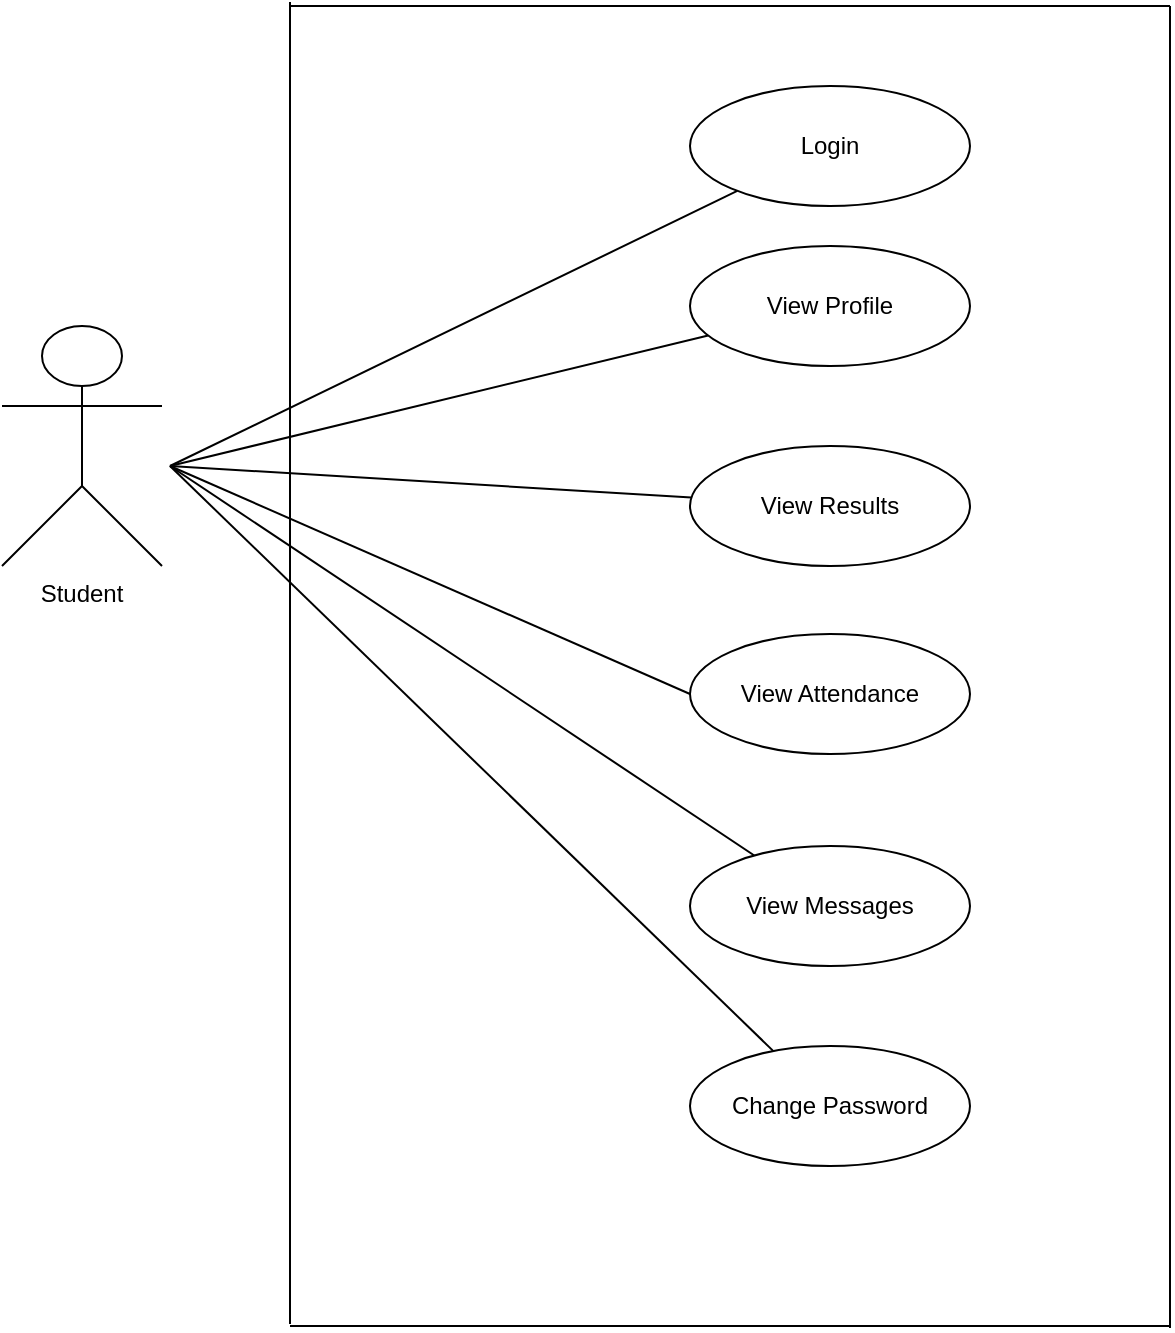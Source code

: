 <mxfile version="24.7.8">
  <diagram name="Student Use Case Diagram" id="dCsgO73LHUre2V6FmROh">
    <mxGraphModel dx="1884" dy="1102" grid="1" gridSize="10" guides="1" tooltips="1" connect="1" arrows="1" fold="1" page="1" pageScale="1" pageWidth="1169" pageHeight="827" math="0" shadow="0">
      <root>
        <mxCell id="0" />
        <mxCell id="1" parent="0" />
        <mxCell id="_k6qfwFpwHosnfN_ILLj-1" value="Student" style="shape=umlActor;verticalLabelPosition=bottom;verticalAlign=top;" vertex="1" parent="1">
          <mxGeometry x="256" y="260" width="80" height="120" as="geometry" />
        </mxCell>
        <mxCell id="_k6qfwFpwHosnfN_ILLj-2" value="Login" style="ellipse;whiteSpace=wrap;html=1;" vertex="1" parent="1">
          <mxGeometry x="600" y="140" width="140" height="60" as="geometry" />
        </mxCell>
        <mxCell id="_k6qfwFpwHosnfN_ILLj-3" value="View Profile" style="ellipse;whiteSpace=wrap;html=1;" vertex="1" parent="1">
          <mxGeometry x="600" y="220" width="140" height="60" as="geometry" />
        </mxCell>
        <mxCell id="_k6qfwFpwHosnfN_ILLj-4" value="View Results" style="ellipse;whiteSpace=wrap;html=1;" vertex="1" parent="1">
          <mxGeometry x="600" y="320" width="140" height="60" as="geometry" />
        </mxCell>
        <mxCell id="_k6qfwFpwHosnfN_ILLj-5" value="View Attendance" style="ellipse;whiteSpace=wrap;html=1;" vertex="1" parent="1">
          <mxGeometry x="600" y="414" width="140" height="60" as="geometry" />
        </mxCell>
        <mxCell id="_k6qfwFpwHosnfN_ILLj-6" value="View Messages" style="ellipse;whiteSpace=wrap;html=1;" vertex="1" parent="1">
          <mxGeometry x="600" y="520" width="140" height="60" as="geometry" />
        </mxCell>
        <mxCell id="_k6qfwFpwHosnfN_ILLj-7" value="Change Password" style="ellipse;whiteSpace=wrap;html=1;" vertex="1" parent="1">
          <mxGeometry x="600" y="620" width="140" height="60" as="geometry" />
        </mxCell>
        <mxCell id="_k6qfwFpwHosnfN_ILLj-8" style="endArrow=none;" edge="1" parent="1" target="_k6qfwFpwHosnfN_ILLj-2">
          <mxGeometry relative="1" as="geometry">
            <mxPoint x="340" y="330" as="sourcePoint" />
          </mxGeometry>
        </mxCell>
        <mxCell id="_k6qfwFpwHosnfN_ILLj-9" style="endArrow=none;" edge="1" parent="1" target="_k6qfwFpwHosnfN_ILLj-3">
          <mxGeometry relative="1" as="geometry">
            <mxPoint x="340" y="330" as="sourcePoint" />
          </mxGeometry>
        </mxCell>
        <mxCell id="_k6qfwFpwHosnfN_ILLj-10" style="endArrow=none;" edge="1" parent="1" target="_k6qfwFpwHosnfN_ILLj-4">
          <mxGeometry relative="1" as="geometry">
            <mxPoint x="340" y="330" as="sourcePoint" />
          </mxGeometry>
        </mxCell>
        <mxCell id="_k6qfwFpwHosnfN_ILLj-11" style="endArrow=none;entryX=0;entryY=0.5;entryDx=0;entryDy=0;" edge="1" parent="1" target="_k6qfwFpwHosnfN_ILLj-5">
          <mxGeometry relative="1" as="geometry">
            <mxPoint x="340" y="330" as="sourcePoint" />
          </mxGeometry>
        </mxCell>
        <mxCell id="_k6qfwFpwHosnfN_ILLj-12" style="endArrow=none;" edge="1" parent="1" target="_k6qfwFpwHosnfN_ILLj-6">
          <mxGeometry relative="1" as="geometry">
            <mxPoint x="340" y="330" as="sourcePoint" />
          </mxGeometry>
        </mxCell>
        <mxCell id="_k6qfwFpwHosnfN_ILLj-13" style="endArrow=none;" edge="1" parent="1" target="_k6qfwFpwHosnfN_ILLj-7">
          <mxGeometry relative="1" as="geometry">
            <mxPoint x="340" y="330" as="sourcePoint" />
          </mxGeometry>
        </mxCell>
        <mxCell id="_k6qfwFpwHosnfN_ILLj-14" value="" style="endArrow=none;html=1;rounded=0;" edge="1" parent="1">
          <mxGeometry width="50" height="50" relative="1" as="geometry">
            <mxPoint x="400" y="100" as="sourcePoint" />
            <mxPoint x="840" y="100" as="targetPoint" />
          </mxGeometry>
        </mxCell>
        <mxCell id="_k6qfwFpwHosnfN_ILLj-15" value="" style="endArrow=none;html=1;rounded=0;" edge="1" parent="1">
          <mxGeometry width="50" height="50" relative="1" as="geometry">
            <mxPoint x="400" y="760" as="sourcePoint" />
            <mxPoint x="840" y="760" as="targetPoint" />
          </mxGeometry>
        </mxCell>
        <mxCell id="_k6qfwFpwHosnfN_ILLj-16" value="" style="endArrow=none;html=1;rounded=0;" edge="1" parent="1">
          <mxGeometry width="50" height="50" relative="1" as="geometry">
            <mxPoint x="840" y="100" as="sourcePoint" />
            <mxPoint x="840" y="761" as="targetPoint" />
          </mxGeometry>
        </mxCell>
        <mxCell id="_k6qfwFpwHosnfN_ILLj-17" value="" style="endArrow=none;html=1;rounded=0;" edge="1" parent="1">
          <mxGeometry width="50" height="50" relative="1" as="geometry">
            <mxPoint x="400" y="98" as="sourcePoint" />
            <mxPoint x="400" y="759" as="targetPoint" />
          </mxGeometry>
        </mxCell>
      </root>
    </mxGraphModel>
  </diagram>
</mxfile>
